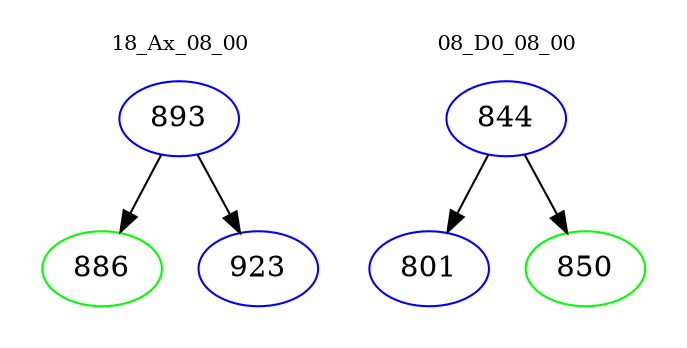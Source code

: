 digraph{
subgraph cluster_0 {
color = white
label = "18_Ax_08_00";
fontsize=10;
T0_893 [label="893", color="blue"]
T0_893 -> T0_886 [color="black"]
T0_886 [label="886", color="green"]
T0_893 -> T0_923 [color="black"]
T0_923 [label="923", color="blue"]
}
subgraph cluster_1 {
color = white
label = "08_D0_08_00";
fontsize=10;
T1_844 [label="844", color="blue"]
T1_844 -> T1_801 [color="black"]
T1_801 [label="801", color="blue"]
T1_844 -> T1_850 [color="black"]
T1_850 [label="850", color="green"]
}
}
